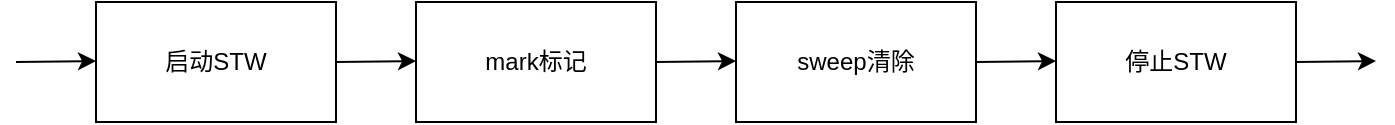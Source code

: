 <mxfile version="13.9.8" type="device"><diagram id="p3S5ep9gJr6Ai2j3gUOD" name="Page-1"><mxGraphModel dx="946" dy="511" grid="1" gridSize="10" guides="1" tooltips="1" connect="1" arrows="1" fold="1" page="1" pageScale="1" pageWidth="827" pageHeight="1169" math="0" shadow="0"><root><mxCell id="0"/><mxCell id="1" parent="0"/><mxCell id="NmlP6R_H7ExSGPE4s4Uj-1" value="启动STW" style="rounded=0;whiteSpace=wrap;html=1;" vertex="1" parent="1"><mxGeometry x="50" y="120" width="120" height="60" as="geometry"/></mxCell><mxCell id="NmlP6R_H7ExSGPE4s4Uj-2" value="mark标记" style="rounded=0;whiteSpace=wrap;html=1;" vertex="1" parent="1"><mxGeometry x="210" y="120" width="120" height="60" as="geometry"/></mxCell><mxCell id="NmlP6R_H7ExSGPE4s4Uj-3" value="sweep清除" style="rounded=0;whiteSpace=wrap;html=1;" vertex="1" parent="1"><mxGeometry x="370" y="120" width="120" height="60" as="geometry"/></mxCell><mxCell id="NmlP6R_H7ExSGPE4s4Uj-4" value="sweep清除" style="rounded=0;whiteSpace=wrap;html=1;" vertex="1" parent="1"><mxGeometry x="370" y="120" width="120" height="60" as="geometry"/></mxCell><mxCell id="NmlP6R_H7ExSGPE4s4Uj-5" value="停止STW" style="rounded=0;whiteSpace=wrap;html=1;" vertex="1" parent="1"><mxGeometry x="530" y="120" width="120" height="60" as="geometry"/></mxCell><mxCell id="NmlP6R_H7ExSGPE4s4Uj-7" value="" style="endArrow=classic;html=1;entryX=0;entryY=0.5;entryDx=0;entryDy=0;" edge="1" parent="1"><mxGeometry width="50" height="50" relative="1" as="geometry"><mxPoint x="170" y="150" as="sourcePoint"/><mxPoint x="210" y="149.5" as="targetPoint"/></mxGeometry></mxCell><mxCell id="NmlP6R_H7ExSGPE4s4Uj-8" value="" style="endArrow=classic;html=1;entryX=0;entryY=0.5;entryDx=0;entryDy=0;" edge="1" parent="1"><mxGeometry width="50" height="50" relative="1" as="geometry"><mxPoint x="10" y="150" as="sourcePoint"/><mxPoint x="50" y="149.5" as="targetPoint"/></mxGeometry></mxCell><mxCell id="NmlP6R_H7ExSGPE4s4Uj-9" value="" style="endArrow=classic;html=1;entryX=0;entryY=0.5;entryDx=0;entryDy=0;" edge="1" parent="1"><mxGeometry width="50" height="50" relative="1" as="geometry"><mxPoint x="330" y="150" as="sourcePoint"/><mxPoint x="370" y="149.5" as="targetPoint"/></mxGeometry></mxCell><mxCell id="NmlP6R_H7ExSGPE4s4Uj-10" value="" style="endArrow=classic;html=1;entryX=0;entryY=0.5;entryDx=0;entryDy=0;" edge="1" parent="1"><mxGeometry width="50" height="50" relative="1" as="geometry"><mxPoint x="490" y="150" as="sourcePoint"/><mxPoint x="530" y="149.5" as="targetPoint"/></mxGeometry></mxCell><mxCell id="NmlP6R_H7ExSGPE4s4Uj-11" value="" style="endArrow=classic;html=1;entryX=0;entryY=0.5;entryDx=0;entryDy=0;" edge="1" parent="1"><mxGeometry width="50" height="50" relative="1" as="geometry"><mxPoint x="650" y="150" as="sourcePoint"/><mxPoint x="690" y="149.5" as="targetPoint"/></mxGeometry></mxCell></root></mxGraphModel></diagram></mxfile>